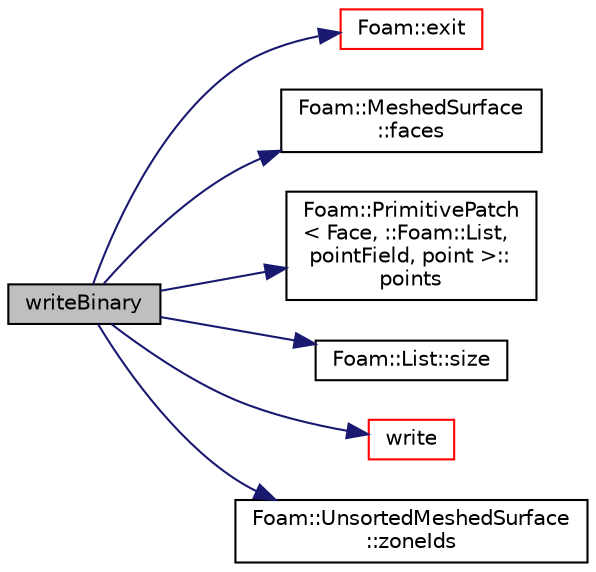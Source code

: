 digraph "writeBinary"
{
  bgcolor="transparent";
  edge [fontname="Helvetica",fontsize="10",labelfontname="Helvetica",labelfontsize="10"];
  node [fontname="Helvetica",fontsize="10",shape=record];
  rankdir="LR";
  Node673 [label="writeBinary",height=0.2,width=0.4,color="black", fillcolor="grey75", style="filled", fontcolor="black"];
  Node673 -> Node674 [color="midnightblue",fontsize="10",style="solid",fontname="Helvetica"];
  Node674 [label="Foam::exit",height=0.2,width=0.4,color="red",URL="$a21851.html#a06ca7250d8e89caf05243ec094843642"];
  Node673 -> Node723 [color="midnightblue",fontsize="10",style="solid",fontname="Helvetica"];
  Node723 [label="Foam::MeshedSurface\l::faces",height=0.2,width=0.4,color="black",URL="$a30833.html#a16c6d36f7c961d037a44e5c235d9aa15",tooltip="Return const access to the faces. "];
  Node673 -> Node724 [color="midnightblue",fontsize="10",style="solid",fontname="Helvetica"];
  Node724 [label="Foam::PrimitivePatch\l\< Face, ::Foam::List,\l pointField, point \>::\lpoints",height=0.2,width=0.4,color="black",URL="$a28693.html#aa3c7d968f31c88780c663876f64ef6a6",tooltip="Return reference to global points. "];
  Node673 -> Node725 [color="midnightblue",fontsize="10",style="solid",fontname="Helvetica"];
  Node725 [label="Foam::List::size",height=0.2,width=0.4,color="black",URL="$a26833.html#a8a5f6fa29bd4b500caf186f60245b384",tooltip="Override size to be inconsistent with allocated storage. "];
  Node673 -> Node726 [color="midnightblue",fontsize="10",style="solid",fontname="Helvetica"];
  Node726 [label="write",height=0.2,width=0.4,color="red",URL="$a30901.html#a2a1e1394d9dd8932b738248c123a267f",tooltip="Write surface mesh components by proxy. "];
  Node673 -> Node728 [color="midnightblue",fontsize="10",style="solid",fontname="Helvetica"];
  Node728 [label="Foam::UnsortedMeshedSurface\l::zoneIds",height=0.2,width=0.4,color="black",URL="$a30841.html#a3c689ce644ac7f6cc05344cc86621eb7",tooltip="Return const access to the zone ids. "];
}
